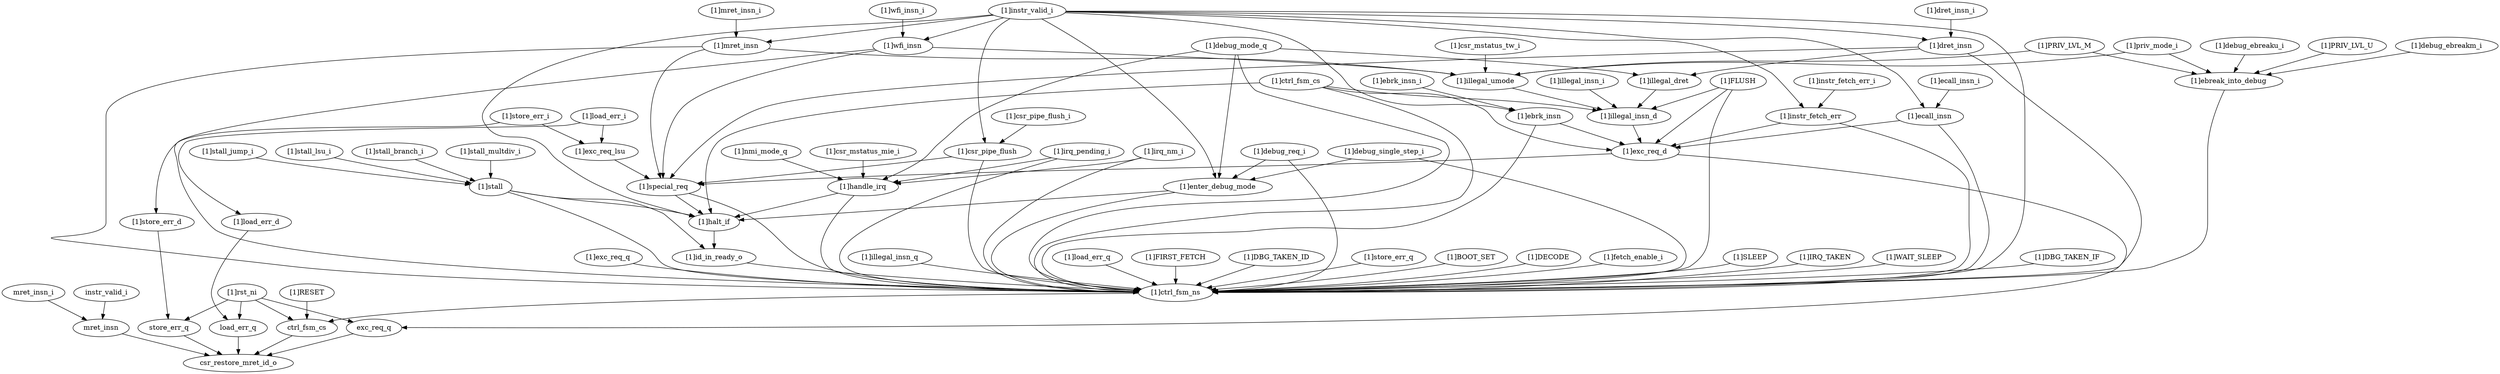 strict digraph "" {
	"[1]csr_mstatus_tw_i"	 [complexity=24,
		importance=0.0565619526396,
		rank=0.00235674802665];
	"[1]illegal_umode"	 [complexity=18,
		importance=0.051564336473,
		rank=0.00286468535961];
	"[1]csr_mstatus_tw_i" -> "[1]illegal_umode";
	"[1]illegal_insn_d"	 [complexity=12,
		importance=0.0411251226148,
		rank=0.00342709355123];
	"[1]exc_req_d"	 [complexity=5,
		importance=0.0246337926449,
		rank=0.00492675852897];
	"[1]illegal_insn_d" -> "[1]exc_req_d";
	"[1]DBG_TAKEN_ID"	 [complexity=5,
		importance=0.0956586412277,
		rank=0.0191317282455];
	"[1]ctrl_fsm_ns"	 [complexity=3,
		importance=0.0906610250611,
		rank=0.030220341687];
	"[1]DBG_TAKEN_ID" -> "[1]ctrl_fsm_ns";
	"[1]DBG_TAKEN_IF"	 [complexity=9,
		importance=0.27698069135,
		rank=0.0307756323722];
	"[1]DBG_TAKEN_IF" -> "[1]ctrl_fsm_ns";
	"[1]PRIV_LVL_U"	 [complexity=12,
		importance=0.109817976677,
		rank=0.00915149805643];
	"[1]ebreak_into_debug"	 [complexity=5,
		importance=0.104820360511,
		rank=0.0209640721021];
	"[1]PRIV_LVL_U" -> "[1]ebreak_into_debug";
	"[1]exc_req_q"	 [complexity=6,
		importance=0.280072946735,
		rank=0.0466788244558];
	"[1]exc_req_q" -> "[1]ctrl_fsm_ns";
	"[1]id_in_ready_o"	 [complexity=4,
		importance=0.0999774265534,
		rank=0.0249943566383];
	"[1]id_in_ready_o" -> "[1]ctrl_fsm_ns";
	"[1]dret_insn_i"	 [complexity=24,
		importance=0.0595084474561,
		rank=0.00247951864401];
	"[1]dret_insn"	 [complexity=21,
		importance=0.0545108312895,
		rank=0.00259575387093];
	"[1]dret_insn_i" -> "[1]dret_insn";
	"[1]stall_multdiv_i"	 [complexity=17,
		importance=0.360494989915,
		rank=0.021205587642];
	"[1]stall"	 [complexity=12,
		importance=0.355497373748,
		rank=0.0296247811457];
	"[1]stall_multdiv_i" -> "[1]stall";
	"[1]illegal_insn_i"	 [complexity=18,
		importance=0.0461227387815,
		rank=0.00256237437675];
	"[1]illegal_insn_i" -> "[1]illegal_insn_d";
	"[1]PRIV_LVL_M"	 [complexity=24,
		importance=0.0565619526396,
		rank=0.00235674802665];
	"[1]PRIV_LVL_M" -> "[1]illegal_umode";
	"[1]PRIV_LVL_M" -> "[1]ebreak_into_debug";
	"[1]mret_insn"	 [complexity=24,
		importance=0.0592271800673,
		rank=0.00246779916947];
	"[1]special_req"	 [complexity=10,
		importance=0.355658202162,
		rank=0.0355658202162];
	"[1]mret_insn" -> "[1]special_req";
	"[1]mret_insn" -> "[1]ctrl_fsm_ns";
	"[1]mret_insn" -> "[1]illegal_umode";
	"[1]handle_irq"	 [complexity=12,
		importance=0.34986701887,
		rank=0.0291555849058];
	"[1]halt_if"	 [complexity=7,
		importance=0.113501718242,
		rank=0.0162145311775];
	"[1]handle_irq" -> "[1]halt_if";
	"[1]handle_irq" -> "[1]ctrl_fsm_ns";
	"[1]csr_pipe_flush_i"	 [complexity=20,
		importance=0.368318661923,
		rank=0.0184159330962];
	"[1]csr_pipe_flush"	 [complexity=17,
		importance=0.363321045757,
		rank=0.021371826221];
	"[1]csr_pipe_flush_i" -> "[1]csr_pipe_flush";
	"[1]illegal_insn_q"	 [complexity=4,
		importance=0.100138527777,
		rank=0.0250346319441];
	"[1]illegal_insn_q" -> "[1]ctrl_fsm_ns";
	"[1]ctrl_fsm_cs"	 [complexity=18,
		importance=0.0747177455224,
		rank=0.00415098586235];
	"[1]ctrl_fsm_cs" -> "[1]illegal_insn_d";
	"[1]ctrl_fsm_cs" -> "[1]halt_if";
	"[1]ctrl_fsm_cs" -> "[1]ctrl_fsm_ns";
	"[1]ctrl_fsm_cs" -> "[1]exc_req_d";
	"[1]instr_valid_i"	 [complexity=15,
		importance=0.0372942524059,
		rank=0.00248628349373];
	"[1]instr_valid_i" -> "[1]mret_insn";
	"[1]instr_valid_i" -> "[1]halt_if";
	"[1]ebrk_insn"	 [complexity=12,
		importance=0.0322966362392,
		rank=0.00269138635327];
	"[1]instr_valid_i" -> "[1]ebrk_insn";
	"[1]wfi_insn"	 [complexity=24,
		importance=0.0592271800673,
		rank=0.00246779916947];
	"[1]instr_valid_i" -> "[1]wfi_insn";
	"[1]instr_valid_i" -> "[1]ctrl_fsm_ns";
	"[1]instr_fetch_err"	 [complexity=12,
		importance=0.0322966362392,
		rank=0.00269138635327];
	"[1]instr_valid_i" -> "[1]instr_fetch_err";
	"[1]ecall_insn"	 [complexity=12,
		importance=0.0322966362392,
		rank=0.00269138635327];
	"[1]instr_valid_i" -> "[1]ecall_insn";
	"[1]instr_valid_i" -> "[1]dret_insn";
	"[1]enter_debug_mode"	 [complexity=12,
		importance=0.459644992681,
		rank=0.0383037493901];
	"[1]instr_valid_i" -> "[1]enter_debug_mode";
	"[1]instr_valid_i" -> "[1]csr_pipe_flush";
	"[1]csr_mstatus_mie_i"	 [complexity=18,
		importance=0.354864635036,
		rank=0.0197147019465];
	"[1]csr_mstatus_mie_i" -> "[1]handle_irq";
	"[1]RESET"	 [complexity=3,
		importance=0.0441925419328,
		rank=0.0147308473109];
	ctrl_fsm_cs	 [complexity=1,
		importance=0.0391949257661,
		rank=0.0391949257661];
	"[1]RESET" -> ctrl_fsm_cs;
	mret_insn	 [complexity=1,
		importance=0.0132651464529,
		rank=0.0132651464529];
	csr_restore_mret_id_o	 [complexity=0,
		importance=0.00560230285854,
		rank=0.0];
	mret_insn -> csr_restore_mret_id_o;
	"[1]debug_mode_q"	 [complexity=21,
		importance=0.0557157801639,
		rank=0.00265313238876];
	"[1]debug_mode_q" -> "[1]handle_irq";
	"[1]illegal_dret"	 [complexity=18,
		importance=0.0468479876951,
		rank=0.00260266598306];
	"[1]debug_mode_q" -> "[1]illegal_dret";
	"[1]debug_mode_q" -> "[1]ctrl_fsm_ns";
	"[1]debug_mode_q" -> "[1]enter_debug_mode";
	"[1]irq_pending_i"	 [complexity=18,
		importance=0.354864635036,
		rank=0.0197147019465];
	"[1]irq_pending_i" -> "[1]handle_irq";
	"[1]irq_pending_i" -> "[1]ctrl_fsm_ns";
	"[1]halt_if" -> "[1]id_in_ready_o";
	"[1]stall_jump_i"	 [complexity=17,
		importance=0.360494989915,
		rank=0.021205587642];
	"[1]stall_jump_i" -> "[1]stall";
	"[1]priv_mode_i"	 [complexity=24,
		importance=0.0565619526396,
		rank=0.00235674802665];
	"[1]priv_mode_i" -> "[1]illegal_umode";
	"[1]priv_mode_i" -> "[1]ebreak_into_debug";
	"[1]special_req" -> "[1]halt_if";
	"[1]special_req" -> "[1]ctrl_fsm_ns";
	"[1]load_err_q"	 [complexity=6,
		importance=0.280461083787,
		rank=0.0467435139646];
	"[1]load_err_q" -> "[1]ctrl_fsm_ns";
	"[1]FIRST_FETCH"	 [complexity=7,
		importance=0.186319666289,
		rank=0.0266170951841];
	"[1]FIRST_FETCH" -> "[1]ctrl_fsm_ns";
	store_err_q	 [complexity=3,
		importance=0.0140803114626,
		rank=0.00469343715421];
	store_err_q -> csr_restore_mret_id_o;
	"[1]debug_req_i"	 [complexity=17,
		importance=0.464642608847,
		rank=0.0273319181675];
	"[1]debug_req_i" -> "[1]ctrl_fsm_ns";
	"[1]debug_req_i" -> "[1]enter_debug_mode";
	"[1]store_err_q"	 [complexity=6,
		importance=0.280461083787,
		rank=0.0467435139646];
	"[1]store_err_q" -> "[1]ctrl_fsm_ns";
	"[1]debug_ebreakm_i"	 [complexity=12,
		importance=0.109817976677,
		rank=0.00915149805643];
	"[1]debug_ebreakm_i" -> "[1]ebreak_into_debug";
	mret_insn_i	 [complexity=4,
		importance=0.0182627626196,
		rank=0.00456569065489];
	mret_insn_i -> mret_insn;
	"[1]store_err_i"	 [complexity=7,
		importance=0.0253248691527,
		rank=0.00361783845038];
	"[1]store_err_d"	 [complexity=5,
		importance=0.020327252986,
		rank=0.00406545059721];
	"[1]store_err_i" -> "[1]store_err_d";
	"[1]exc_req_lsu"	 [complexity=17,
		importance=0.363154469042,
		rank=0.0213620275907];
	"[1]store_err_i" -> "[1]exc_req_lsu";
	"[1]BOOT_SET"	 [complexity=5,
		importance=0.0956586412277,
		rank=0.0191317282455];
	"[1]BOOT_SET" -> "[1]ctrl_fsm_ns";
	"[1]rst_ni"	 [complexity=4,
		importance=0.032381964987,
		rank=0.00809549124674];
	"[1]rst_ni" -> store_err_q;
	exc_req_q	 [complexity=3,
		importance=0.0136921744102,
		rank=0.00456405813672];
	"[1]rst_ni" -> exc_req_q;
	"[1]rst_ni" -> ctrl_fsm_cs;
	load_err_q	 [complexity=3,
		importance=0.0140803114626,
		rank=0.00469343715421];
	"[1]rst_ni" -> load_err_q;
	"[1]debug_ebreaku_i"	 [complexity=12,
		importance=0.109817976677,
		rank=0.00915149805643];
	"[1]debug_ebreaku_i" -> "[1]ebreak_into_debug";
	"[1]ebrk_insn" -> "[1]ctrl_fsm_ns";
	"[1]ebrk_insn" -> "[1]exc_req_d";
	exc_req_q -> csr_restore_mret_id_o;
	"[1]load_err_d"	 [complexity=5,
		importance=0.020327252986,
		rank=0.00406545059721];
	"[1]load_err_d" -> load_err_q;
	"[1]ebrk_insn_i"	 [complexity=15,
		importance=0.0372942524059,
		rank=0.00248628349373];
	"[1]ebrk_insn_i" -> "[1]ebrk_insn";
	"[1]stall" -> "[1]id_in_ready_o";
	"[1]stall" -> "[1]halt_if";
	"[1]stall" -> "[1]ctrl_fsm_ns";
	"[1]DECODE"	 [complexity=13,
		importance=0.911607866777,
		rank=0.0701236820598];
	"[1]DECODE" -> "[1]ctrl_fsm_ns";
	"[1]illegal_dret" -> "[1]illegal_insn_d";
	"[1]fetch_enable_i"	 [complexity=4,
		importance=0.0956586412277,
		rank=0.0239146603069];
	"[1]fetch_enable_i" -> "[1]ctrl_fsm_ns";
	"[1]wfi_insn" -> "[1]special_req";
	"[1]wfi_insn" -> "[1]ctrl_fsm_ns";
	"[1]wfi_insn" -> "[1]illegal_umode";
	instr_valid_i	 [complexity=4,
		importance=0.0182627626196,
		rank=0.00456569065489];
	instr_valid_i -> mret_insn;
	ctrl_fsm_cs -> csr_restore_mret_id_o;
	"[1]ctrl_fsm_ns" -> ctrl_fsm_cs;
	"[1]stall_lsu_i"	 [complexity=17,
		importance=0.360494989915,
		rank=0.021205587642];
	"[1]stall_lsu_i" -> "[1]stall";
	"[1]exc_req_d" -> "[1]special_req";
	"[1]exc_req_d" -> exc_req_q;
	"[1]irq_nm_i"	 [complexity=18,
		importance=0.354864635036,
		rank=0.0197147019465];
	"[1]irq_nm_i" -> "[1]handle_irq";
	"[1]irq_nm_i" -> "[1]ctrl_fsm_ns";
	"[1]stall_branch_i"	 [complexity=17,
		importance=0.360494989915,
		rank=0.021205587642];
	"[1]stall_branch_i" -> "[1]stall";
	"[1]instr_fetch_err" -> "[1]ctrl_fsm_ns";
	"[1]instr_fetch_err" -> "[1]exc_req_d";
	"[1]ecall_insn" -> "[1]ctrl_fsm_ns";
	"[1]ecall_insn" -> "[1]exc_req_d";
	"[1]wfi_insn_i"	 [complexity=27,
		importance=0.064224796234,
		rank=0.00237869615681];
	"[1]wfi_insn_i" -> "[1]wfi_insn";
	"[1]FLUSH"	 [complexity=18,
		importance=0.0461227387815,
		rank=0.00256237437675];
	"[1]FLUSH" -> "[1]illegal_insn_d";
	"[1]FLUSH" -> "[1]ctrl_fsm_ns";
	"[1]FLUSH" -> "[1]exc_req_d";
	"[1]mret_insn_i"	 [complexity=27,
		importance=0.064224796234,
		rank=0.00237869615681];
	"[1]mret_insn_i" -> "[1]mret_insn";
	"[1]store_err_d" -> store_err_q;
	"[1]illegal_umode" -> "[1]illegal_insn_d";
	"[1]dret_insn" -> "[1]special_req";
	"[1]dret_insn" -> "[1]illegal_dret";
	"[1]dret_insn" -> "[1]ctrl_fsm_ns";
	load_err_q -> csr_restore_mret_id_o;
	"[1]SLEEP"	 [complexity=5,
		importance=0.0956586412277,
		rank=0.0191317282455];
	"[1]SLEEP" -> "[1]ctrl_fsm_ns";
	"[1]ebreak_into_debug" -> "[1]ctrl_fsm_ns";
	"[1]enter_debug_mode" -> "[1]halt_if";
	"[1]enter_debug_mode" -> "[1]ctrl_fsm_ns";
	"[1]IRQ_TAKEN"	 [complexity=9,
		importance=0.27698069135,
		rank=0.0307756323722];
	"[1]IRQ_TAKEN" -> "[1]ctrl_fsm_ns";
	"[1]instr_fetch_err_i"	 [complexity=15,
		importance=0.0372942524059,
		rank=0.00248628349373];
	"[1]instr_fetch_err_i" -> "[1]instr_fetch_err";
	"[1]load_err_i"	 [complexity=7,
		importance=0.0253248691527,
		rank=0.00361783845038];
	"[1]load_err_i" -> "[1]load_err_d";
	"[1]load_err_i" -> "[1]exc_req_lsu";
	"[1]nmi_mode_q"	 [complexity=18,
		importance=0.359025193761,
		rank=0.0199458440979];
	"[1]nmi_mode_q" -> "[1]handle_irq";
	"[1]exc_req_lsu" -> "[1]special_req";
	"[1]csr_pipe_flush" -> "[1]special_req";
	"[1]csr_pipe_flush" -> "[1]ctrl_fsm_ns";
	"[1]debug_single_step_i"	 [complexity=17,
		importance=0.464642608847,
		rank=0.0273319181675];
	"[1]debug_single_step_i" -> "[1]ctrl_fsm_ns";
	"[1]debug_single_step_i" -> "[1]enter_debug_mode";
	"[1]ecall_insn_i"	 [complexity=15,
		importance=0.0372942524059,
		rank=0.00248628349373];
	"[1]ecall_insn_i" -> "[1]ecall_insn";
	"[1]WAIT_SLEEP"	 [complexity=5,
		importance=0.0956586412277,
		rank=0.0191317282455];
	"[1]WAIT_SLEEP" -> "[1]ctrl_fsm_ns";
}
